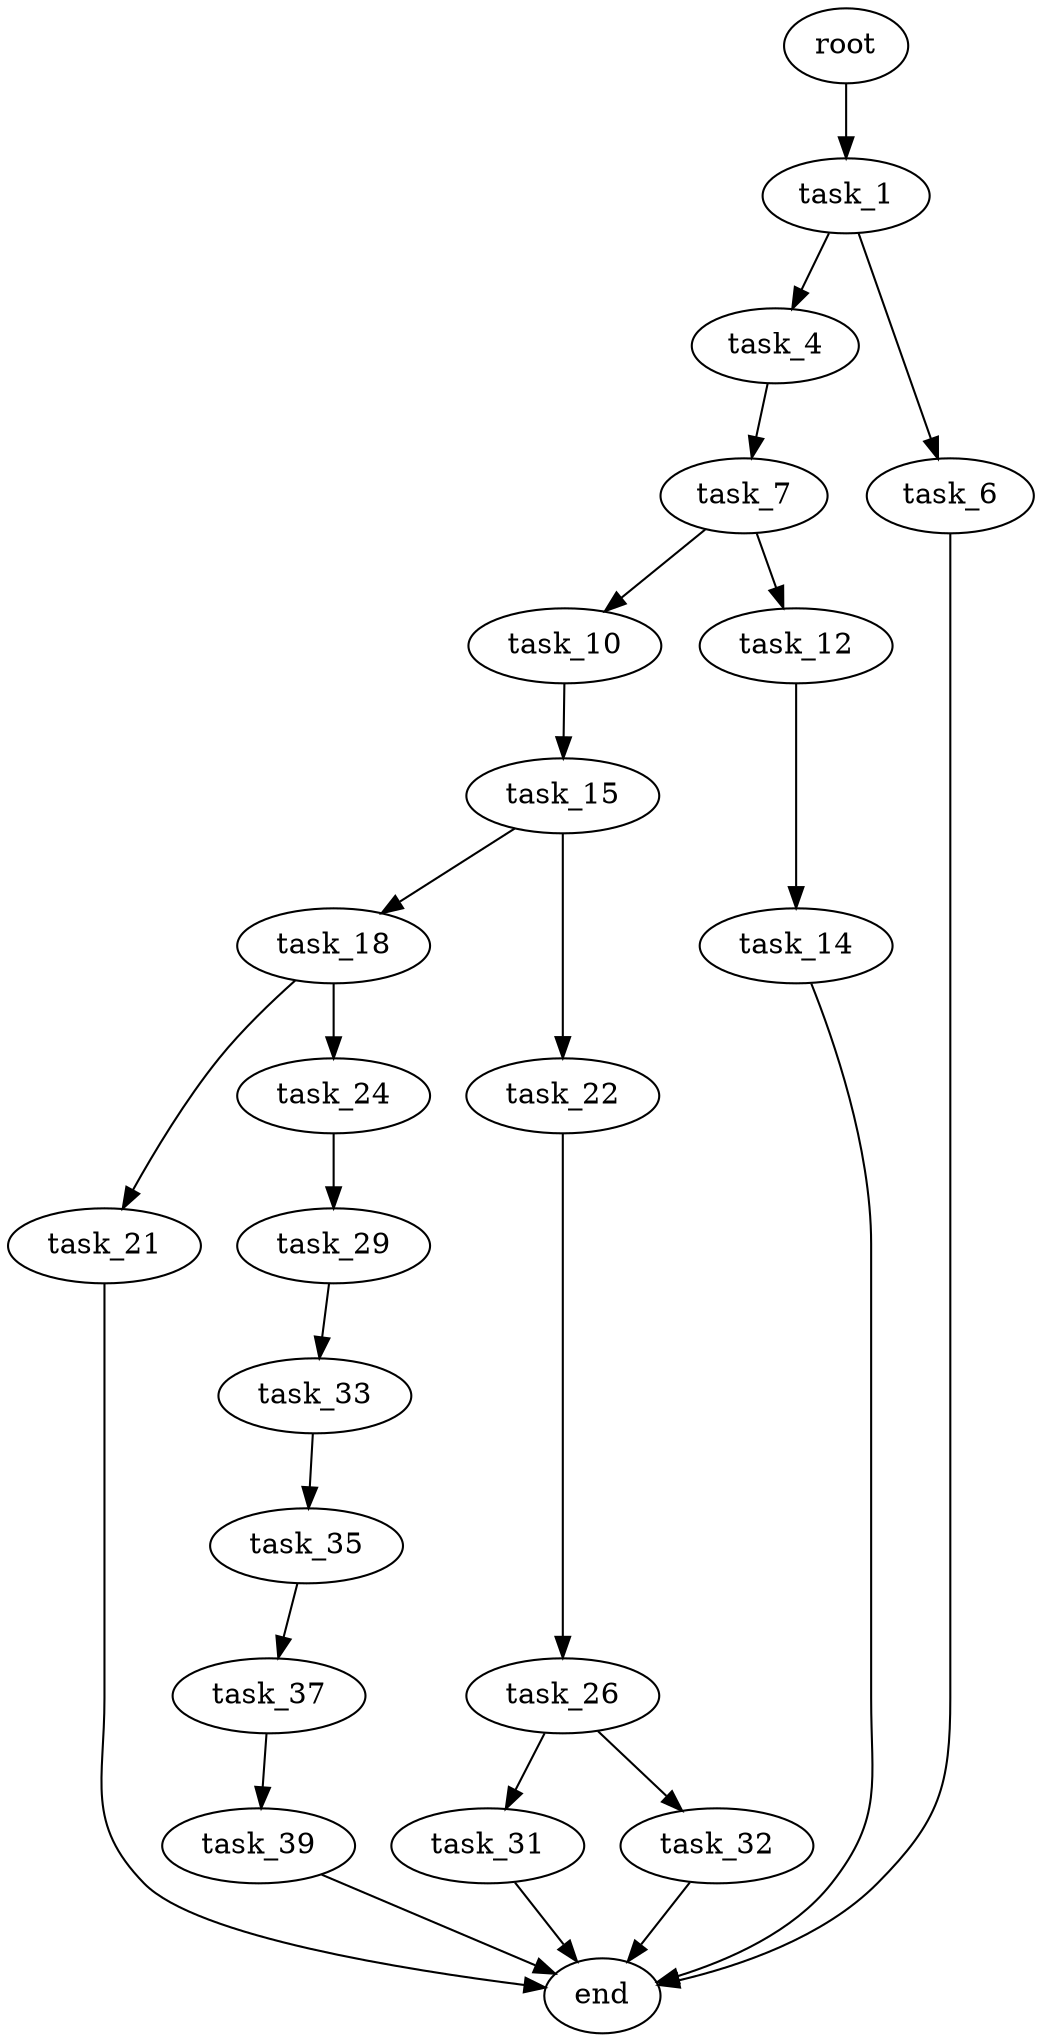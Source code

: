digraph G {
  root [size="0.000000"];
  task_1 [size="368293445632.000000"];
  task_4 [size="134217728000.000000"];
  task_6 [size="7056321664.000000"];
  task_7 [size="723358990884.000000"];
  end [size="0.000000"];
  task_10 [size="134217728000.000000"];
  task_12 [size="1629272780.000000"];
  task_15 [size="13165536079.000000"];
  task_14 [size="26055498900.000000"];
  task_18 [size="29036982516.000000"];
  task_22 [size="661823107000.000000"];
  task_21 [size="112771778496.000000"];
  task_24 [size="231928233984.000000"];
  task_26 [size="3671901657.000000"];
  task_29 [size="1073741824000.000000"];
  task_31 [size="19504471172.000000"];
  task_32 [size="15406516362.000000"];
  task_33 [size="870850209.000000"];
  task_35 [size="782757789696.000000"];
  task_37 [size="1959098012.000000"];
  task_39 [size="17659243959.000000"];

  root -> task_1 [size="1.000000"];
  task_1 -> task_4 [size="411041792.000000"];
  task_1 -> task_6 [size="411041792.000000"];
  task_4 -> task_7 [size="209715200.000000"];
  task_6 -> end [size="1.000000"];
  task_7 -> task_10 [size="838860800.000000"];
  task_7 -> task_12 [size="838860800.000000"];
  task_10 -> task_15 [size="209715200.000000"];
  task_12 -> task_14 [size="75497472.000000"];
  task_15 -> task_18 [size="301989888.000000"];
  task_15 -> task_22 [size="301989888.000000"];
  task_14 -> end [size="1.000000"];
  task_18 -> task_21 [size="134217728.000000"];
  task_18 -> task_24 [size="134217728.000000"];
  task_22 -> task_26 [size="411041792.000000"];
  task_21 -> end [size="1.000000"];
  task_24 -> task_29 [size="301989888.000000"];
  task_26 -> task_31 [size="301989888.000000"];
  task_26 -> task_32 [size="301989888.000000"];
  task_29 -> task_33 [size="838860800.000000"];
  task_31 -> end [size="1.000000"];
  task_32 -> end [size="1.000000"];
  task_33 -> task_35 [size="33554432.000000"];
  task_35 -> task_37 [size="679477248.000000"];
  task_37 -> task_39 [size="134217728.000000"];
  task_39 -> end [size="1.000000"];
}

